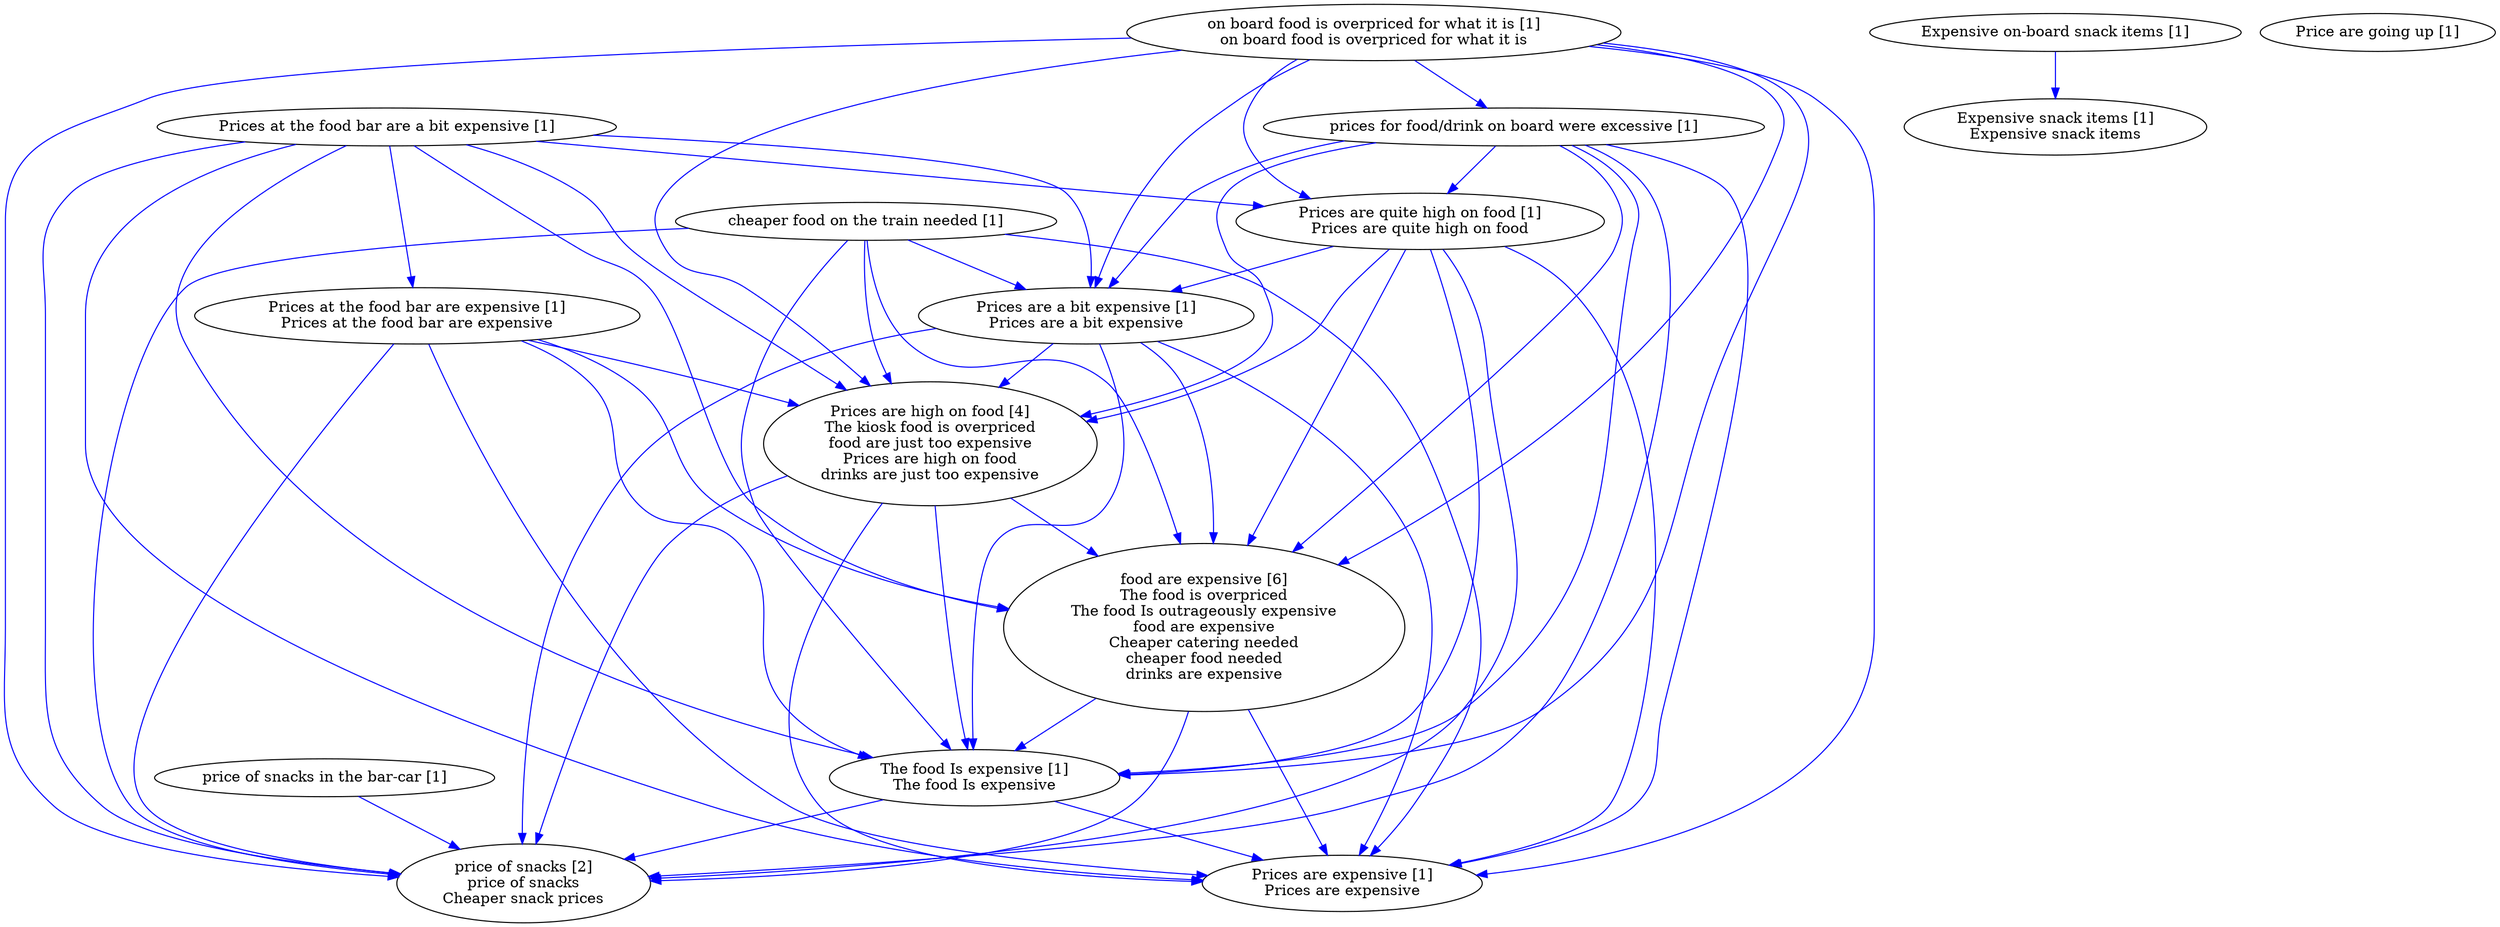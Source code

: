 digraph collapsedGraph {
"price of snacks [2]\nprice of snacks\nCheaper snack prices""Prices are high on food [4]\nThe kiosk food is overpriced\nfood are just too expensive\nPrices are high on food\ndrinks are just too expensive""food are expensive [6]\nThe food is overpriced\nThe food Is outrageously expensive\nfood are expensive\nCheaper catering needed\ncheaper food needed\ndrinks are expensive""Expensive on-board snack items [1]""Expensive snack items [1]\nExpensive snack items""Price are going up [1]""Prices are quite high on food [1]\nPrices are quite high on food""Prices at the food bar are a bit expensive [1]""Prices at the food bar are expensive [1]\nPrices at the food bar are expensive""Prices are expensive [1]\nPrices are expensive""Prices are a bit expensive [1]\nPrices are a bit expensive""The food Is expensive [1]\nThe food Is expensive""cheaper food on the train needed [1]""on board food is overpriced for what it is [1]\non board food is overpriced for what it is""price of snacks in the bar-car [1]""prices for food/drink on board were excessive [1]""prices for food/drink on board were excessive [1]" -> "Prices are expensive [1]\nPrices are expensive" [color=blue]
"prices for food/drink on board were excessive [1]" -> "Prices are high on food [4]\nThe kiosk food is overpriced\nfood are just too expensive\nPrices are high on food\ndrinks are just too expensive" [color=blue]
"prices for food/drink on board were excessive [1]" -> "food are expensive [6]\nThe food is overpriced\nThe food Is outrageously expensive\nfood are expensive\nCheaper catering needed\ncheaper food needed\ndrinks are expensive" [color=blue]
"food are expensive [6]\nThe food is overpriced\nThe food Is outrageously expensive\nfood are expensive\nCheaper catering needed\ncheaper food needed\ndrinks are expensive" -> "price of snacks [2]\nprice of snacks\nCheaper snack prices" [color=blue]
"Prices are quite high on food [1]\nPrices are quite high on food" -> "Prices are high on food [4]\nThe kiosk food is overpriced\nfood are just too expensive\nPrices are high on food\ndrinks are just too expensive" [color=blue]
"Prices are quite high on food [1]\nPrices are quite high on food" -> "Prices are expensive [1]\nPrices are expensive" [color=blue]
"Prices are high on food [4]\nThe kiosk food is overpriced\nfood are just too expensive\nPrices are high on food\ndrinks are just too expensive" -> "food are expensive [6]\nThe food is overpriced\nThe food Is outrageously expensive\nfood are expensive\nCheaper catering needed\ncheaper food needed\ndrinks are expensive" [color=blue]
"Prices are quite high on food [1]\nPrices are quite high on food" -> "food are expensive [6]\nThe food is overpriced\nThe food Is outrageously expensive\nfood are expensive\nCheaper catering needed\ncheaper food needed\ndrinks are expensive" [color=blue]
"cheaper food on the train needed [1]" -> "Prices are high on food [4]\nThe kiosk food is overpriced\nfood are just too expensive\nPrices are high on food\ndrinks are just too expensive" [color=blue]
"cheaper food on the train needed [1]" -> "food are expensive [6]\nThe food is overpriced\nThe food Is outrageously expensive\nfood are expensive\nCheaper catering needed\ncheaper food needed\ndrinks are expensive" [color=blue]
"Prices are quite high on food [1]\nPrices are quite high on food" -> "Prices are a bit expensive [1]\nPrices are a bit expensive" [color=blue]
"Prices are quite high on food [1]\nPrices are quite high on food" -> "price of snacks [2]\nprice of snacks\nCheaper snack prices" [color=blue]
"Prices are quite high on food [1]\nPrices are quite high on food" -> "The food Is expensive [1]\nThe food Is expensive" [color=blue]
"Prices are a bit expensive [1]\nPrices are a bit expensive" -> "Prices are high on food [4]\nThe kiosk food is overpriced\nfood are just too expensive\nPrices are high on food\ndrinks are just too expensive" [color=blue]
"prices for food/drink on board were excessive [1]" -> "Prices are quite high on food [1]\nPrices are quite high on food" [color=blue]
"prices for food/drink on board were excessive [1]" -> "The food Is expensive [1]\nThe food Is expensive" [color=blue]
"Prices are a bit expensive [1]\nPrices are a bit expensive" -> "food are expensive [6]\nThe food is overpriced\nThe food Is outrageously expensive\nfood are expensive\nCheaper catering needed\ncheaper food needed\ndrinks are expensive" [color=blue]
"prices for food/drink on board were excessive [1]" -> "price of snacks [2]\nprice of snacks\nCheaper snack prices" [color=blue]
"prices for food/drink on board were excessive [1]" -> "Prices are a bit expensive [1]\nPrices are a bit expensive" [color=blue]
"on board food is overpriced for what it is [1]\non board food is overpriced for what it is" -> "Prices are expensive [1]\nPrices are expensive" [color=blue]
"on board food is overpriced for what it is [1]\non board food is overpriced for what it is" -> "food are expensive [6]\nThe food is overpriced\nThe food Is outrageously expensive\nfood are expensive\nCheaper catering needed\ncheaper food needed\ndrinks are expensive" [color=blue]
"Prices at the food bar are expensive [1]\nPrices at the food bar are expensive" -> "The food Is expensive [1]\nThe food Is expensive" [color=blue]
"Prices at the food bar are expensive [1]\nPrices at the food bar are expensive" -> "price of snacks [2]\nprice of snacks\nCheaper snack prices" [color=blue]
"Prices at the food bar are expensive [1]\nPrices at the food bar are expensive" -> "food are expensive [6]\nThe food is overpriced\nThe food Is outrageously expensive\nfood are expensive\nCheaper catering needed\ncheaper food needed\ndrinks are expensive" [color=blue]
"price of snacks in the bar-car [1]" -> "price of snacks [2]\nprice of snacks\nCheaper snack prices" [color=blue]
"Prices at the food bar are expensive [1]\nPrices at the food bar are expensive" -> "Prices are high on food [4]\nThe kiosk food is overpriced\nfood are just too expensive\nPrices are high on food\ndrinks are just too expensive" [color=blue]
"Prices at the food bar are a bit expensive [1]" -> "price of snacks [2]\nprice of snacks\nCheaper snack prices" [color=blue]
"on board food is overpriced for what it is [1]\non board food is overpriced for what it is" -> "Prices are quite high on food [1]\nPrices are quite high on food" [color=blue]
"on board food is overpriced for what it is [1]\non board food is overpriced for what it is" -> "price of snacks [2]\nprice of snacks\nCheaper snack prices" [color=blue]
"on board food is overpriced for what it is [1]\non board food is overpriced for what it is" -> "prices for food/drink on board were excessive [1]" [color=blue]
"Prices at the food bar are a bit expensive [1]" -> "Prices are high on food [4]\nThe kiosk food is overpriced\nfood are just too expensive\nPrices are high on food\ndrinks are just too expensive" [color=blue]
"on board food is overpriced for what it is [1]\non board food is overpriced for what it is" -> "The food Is expensive [1]\nThe food Is expensive" [color=blue]
"on board food is overpriced for what it is [1]\non board food is overpriced for what it is" -> "Prices are a bit expensive [1]\nPrices are a bit expensive" [color=blue]
"food are expensive [6]\nThe food is overpriced\nThe food Is outrageously expensive\nfood are expensive\nCheaper catering needed\ncheaper food needed\ndrinks are expensive" -> "The food Is expensive [1]\nThe food Is expensive" [color=blue]
"on board food is overpriced for what it is [1]\non board food is overpriced for what it is" -> "Prices are high on food [4]\nThe kiosk food is overpriced\nfood are just too expensive\nPrices are high on food\ndrinks are just too expensive" [color=blue]
"The food Is expensive [1]\nThe food Is expensive" -> "Prices are expensive [1]\nPrices are expensive" [color=blue]
"Prices are high on food [4]\nThe kiosk food is overpriced\nfood are just too expensive\nPrices are high on food\ndrinks are just too expensive" -> "Prices are expensive [1]\nPrices are expensive" [color=blue]
"cheaper food on the train needed [1]" -> "Prices are expensive [1]\nPrices are expensive" [color=blue]
"food are expensive [6]\nThe food is overpriced\nThe food Is outrageously expensive\nfood are expensive\nCheaper catering needed\ncheaper food needed\ndrinks are expensive" -> "Prices are expensive [1]\nPrices are expensive" [color=blue]
"The food Is expensive [1]\nThe food Is expensive" -> "price of snacks [2]\nprice of snacks\nCheaper snack prices" [color=blue]
"Prices are high on food [4]\nThe kiosk food is overpriced\nfood are just too expensive\nPrices are high on food\ndrinks are just too expensive" -> "price of snacks [2]\nprice of snacks\nCheaper snack prices" [color=blue]
"cheaper food on the train needed [1]" -> "price of snacks [2]\nprice of snacks\nCheaper snack prices" [color=blue]
"cheaper food on the train needed [1]" -> "The food Is expensive [1]\nThe food Is expensive" [color=blue]
"cheaper food on the train needed [1]" -> "Prices are a bit expensive [1]\nPrices are a bit expensive" [color=blue]
"Prices are a bit expensive [1]\nPrices are a bit expensive" -> "price of snacks [2]\nprice of snacks\nCheaper snack prices" [color=blue]
"Prices are a bit expensive [1]\nPrices are a bit expensive" -> "The food Is expensive [1]\nThe food Is expensive" [color=blue]
"Prices at the food bar are a bit expensive [1]" -> "Prices are quite high on food [1]\nPrices are quite high on food" [color=blue]
"Prices at the food bar are a bit expensive [1]" -> "The food Is expensive [1]\nThe food Is expensive" [color=blue]
"Prices at the food bar are a bit expensive [1]" -> "food are expensive [6]\nThe food is overpriced\nThe food Is outrageously expensive\nfood are expensive\nCheaper catering needed\ncheaper food needed\ndrinks are expensive" [color=blue]
"Prices are high on food [4]\nThe kiosk food is overpriced\nfood are just too expensive\nPrices are high on food\ndrinks are just too expensive" -> "The food Is expensive [1]\nThe food Is expensive" [color=blue]
"Expensive on-board snack items [1]" -> "Expensive snack items [1]\nExpensive snack items" [color=blue]
"Prices at the food bar are a bit expensive [1]" -> "Prices at the food bar are expensive [1]\nPrices at the food bar are expensive" [color=blue]
"Prices at the food bar are expensive [1]\nPrices at the food bar are expensive" -> "Prices are expensive [1]\nPrices are expensive" [color=blue]
"Prices at the food bar are a bit expensive [1]" -> "Prices are a bit expensive [1]\nPrices are a bit expensive" [color=blue]
"Prices are a bit expensive [1]\nPrices are a bit expensive" -> "Prices are expensive [1]\nPrices are expensive" [color=blue]
"Prices at the food bar are a bit expensive [1]" -> "Prices are expensive [1]\nPrices are expensive" [color=blue]
}
